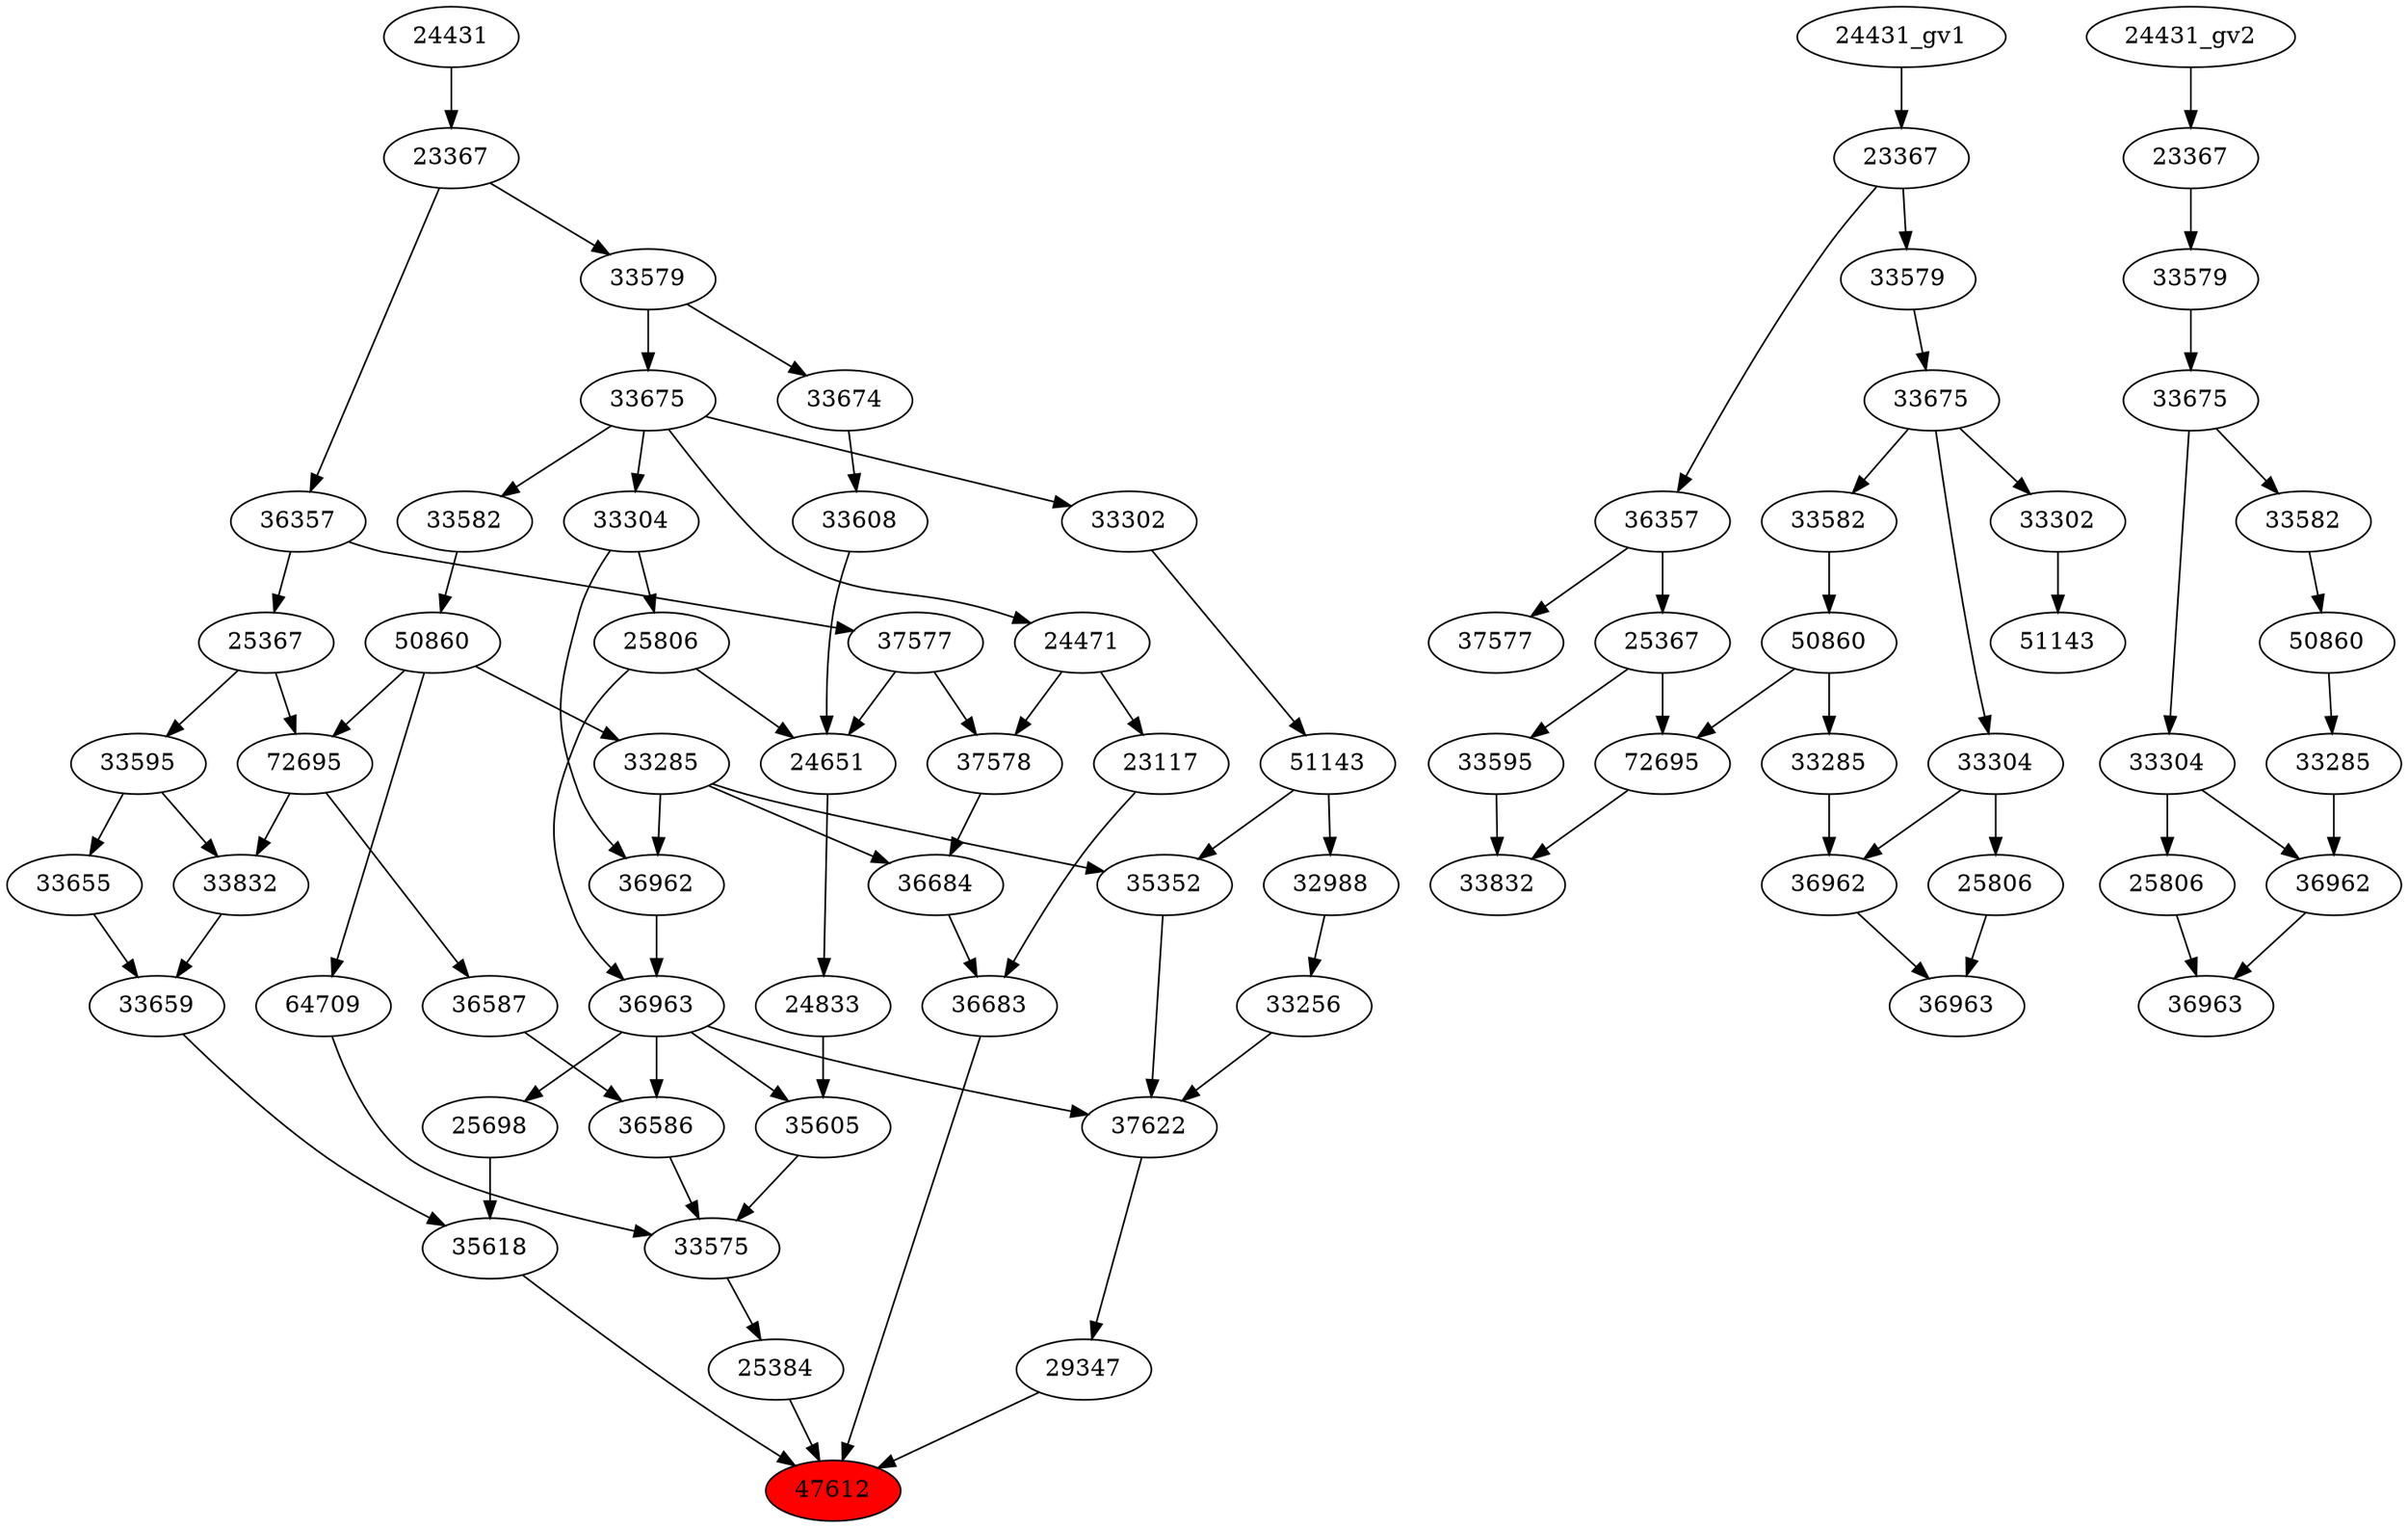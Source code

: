 strict digraph root {
	node [label="\N"];
	{
		node [fillcolor="",
			label="\N",
			style=""
		];
		47612		 [fillcolor=red,
			label=47612,
			style=filled];
		25384		 [label=25384];
		25384 -> 47612;
		36683		 [label=36683];
		36683 -> 47612;
		35618		 [label=35618];
		35618 -> 47612;
		29347		 [label=29347];
		29347 -> 47612;
		33575		 [label=33575];
		33575 -> 25384;
		36684		 [label=36684];
		36684 -> 36683;
		23117		 [label=23117];
		23117 -> 36683;
		25698		 [label=25698];
		25698 -> 35618;
		33659		 [label=33659];
		33659 -> 35618;
		37622		 [label=37622];
		37622 -> 29347;
		36586		 [label=36586];
		36586 -> 33575;
		35605		 [label=35605];
		35605 -> 33575;
		64709		 [label=64709];
		64709 -> 33575;
		33285		 [label=33285];
		33285 -> 36684;
		35352		 [label=35352];
		33285 -> 35352;
		36962		 [label=36962];
		33285 -> 36962;
		37578		 [label=37578];
		37578 -> 36684;
		24471		 [label=24471];
		24471 -> 23117;
		24471 -> 37578;
		36963		 [label=36963];
		36963 -> 25698;
		36963 -> 37622;
		36963 -> 36586;
		36963 -> 35605;
		33655		 [label=33655];
		33655 -> 33659;
		33832		 [label=33832];
		33832 -> 33659;
		35352 -> 37622;
		33256		 [label=33256];
		33256 -> 37622;
		36587		 [label=36587];
		36587 -> 36586;
		24833		 [label=24833];
		24833 -> 35605;
		50860		 [label=50860];
		50860 -> 64709;
		50860 -> 33285;
		72695		 [label=72695];
		50860 -> 72695;
		37577		 [label=37577];
		37577 -> 37578;
		24651		 [label=24651];
		37577 -> 24651;
		33675		 [label=33675];
		33675 -> 24471;
		33582		 [label=33582];
		33675 -> 33582;
		33304		 [label=33304];
		33675 -> 33304;
		33302		 [label=33302];
		33675 -> 33302;
		36962 -> 36963;
		25806		 [label=25806];
		25806 -> 36963;
		25806 -> 24651;
		33595		 [label=33595];
		33595 -> 33655;
		33595 -> 33832;
		72695 -> 33832;
		72695 -> 36587;
		51143		 [label=51143];
		51143 -> 35352;
		32988		 [label=32988];
		51143 -> 32988;
		32988 -> 33256;
		24651 -> 24833;
		33582 -> 50860;
		36357		 [label=36357];
		36357 -> 37577;
		25367		 [label=25367];
		36357 -> 25367;
		33579		 [label=33579];
		33579 -> 33675;
		33674		 [label=33674];
		33579 -> 33674;
		33304 -> 36962;
		33304 -> 25806;
		25367 -> 33595;
		25367 -> 72695;
		33302 -> 51143;
		33608		 [label=33608];
		33608 -> 24651;
		23367		 [label=23367];
		23367 -> 36357;
		23367 -> 33579;
		33674 -> 33608;
		24431		 [label=24431];
		24431 -> 23367;
	}
	{
		node [label="\N"];
		"33285_gv1"		 [label=33285];
		"36962_gv1"		 [label=36962];
		"33285_gv1" -> "36962_gv1";
		"50860_gv1"		 [label=50860];
		"50860_gv1" -> "33285_gv1";
		"72695_gv1"		 [label=72695];
		"50860_gv1" -> "72695_gv1";
		"36963_gv1"		 [label=36963];
		"36962_gv1" -> "36963_gv1";
		"25806_gv1"		 [label=25806];
		"25806_gv1" -> "36963_gv1";
		"33832_gv1"		 [label=33832];
		"72695_gv1" -> "33832_gv1";
		"33595_gv1"		 [label=33595];
		"33595_gv1" -> "33832_gv1";
		"33582_gv1"		 [label=33582];
		"33582_gv1" -> "50860_gv1";
		"37577_gv1"		 [label=37577];
		"36357_gv1"		 [label=36357];
		"36357_gv1" -> "37577_gv1";
		"25367_gv1"		 [label=25367];
		"36357_gv1" -> "25367_gv1";
		"33675_gv1"		 [label=33675];
		"33675_gv1" -> "33582_gv1";
		"33304_gv1"		 [label=33304];
		"33675_gv1" -> "33304_gv1";
		"33302_gv1"		 [label=33302];
		"33675_gv1" -> "33302_gv1";
		"33579_gv1"		 [label=33579];
		"33579_gv1" -> "33675_gv1";
		"33304_gv1" -> "36962_gv1";
		"33304_gv1" -> "25806_gv1";
		"25367_gv1" -> "72695_gv1";
		"25367_gv1" -> "33595_gv1";
		"51143_gv1"		 [label=51143];
		"33302_gv1" -> "51143_gv1";
		"23367_gv1"		 [label=23367];
		"23367_gv1" -> "36357_gv1";
		"23367_gv1" -> "33579_gv1";
		"24431_gv1" -> "23367_gv1";
	}
	{
		node [label="\N"];
		"36963_gv2"		 [label=36963];
		"36962_gv2"		 [label=36962];
		"36962_gv2" -> "36963_gv2";
		"25806_gv2"		 [label=25806];
		"25806_gv2" -> "36963_gv2";
		"33285_gv2"		 [label=33285];
		"33285_gv2" -> "36962_gv2";
		"33304_gv2"		 [label=33304];
		"33304_gv2" -> "36962_gv2";
		"33304_gv2" -> "25806_gv2";
		"50860_gv2"		 [label=50860];
		"50860_gv2" -> "33285_gv2";
		"33675_gv2"		 [label=33675];
		"33675_gv2" -> "33304_gv2";
		"33582_gv2"		 [label=33582];
		"33675_gv2" -> "33582_gv2";
		"33582_gv2" -> "50860_gv2";
		"33579_gv2"		 [label=33579];
		"33579_gv2" -> "33675_gv2";
		"23367_gv2"		 [label=23367];
		"23367_gv2" -> "33579_gv2";
		"24431_gv2" -> "23367_gv2";
	}
}
